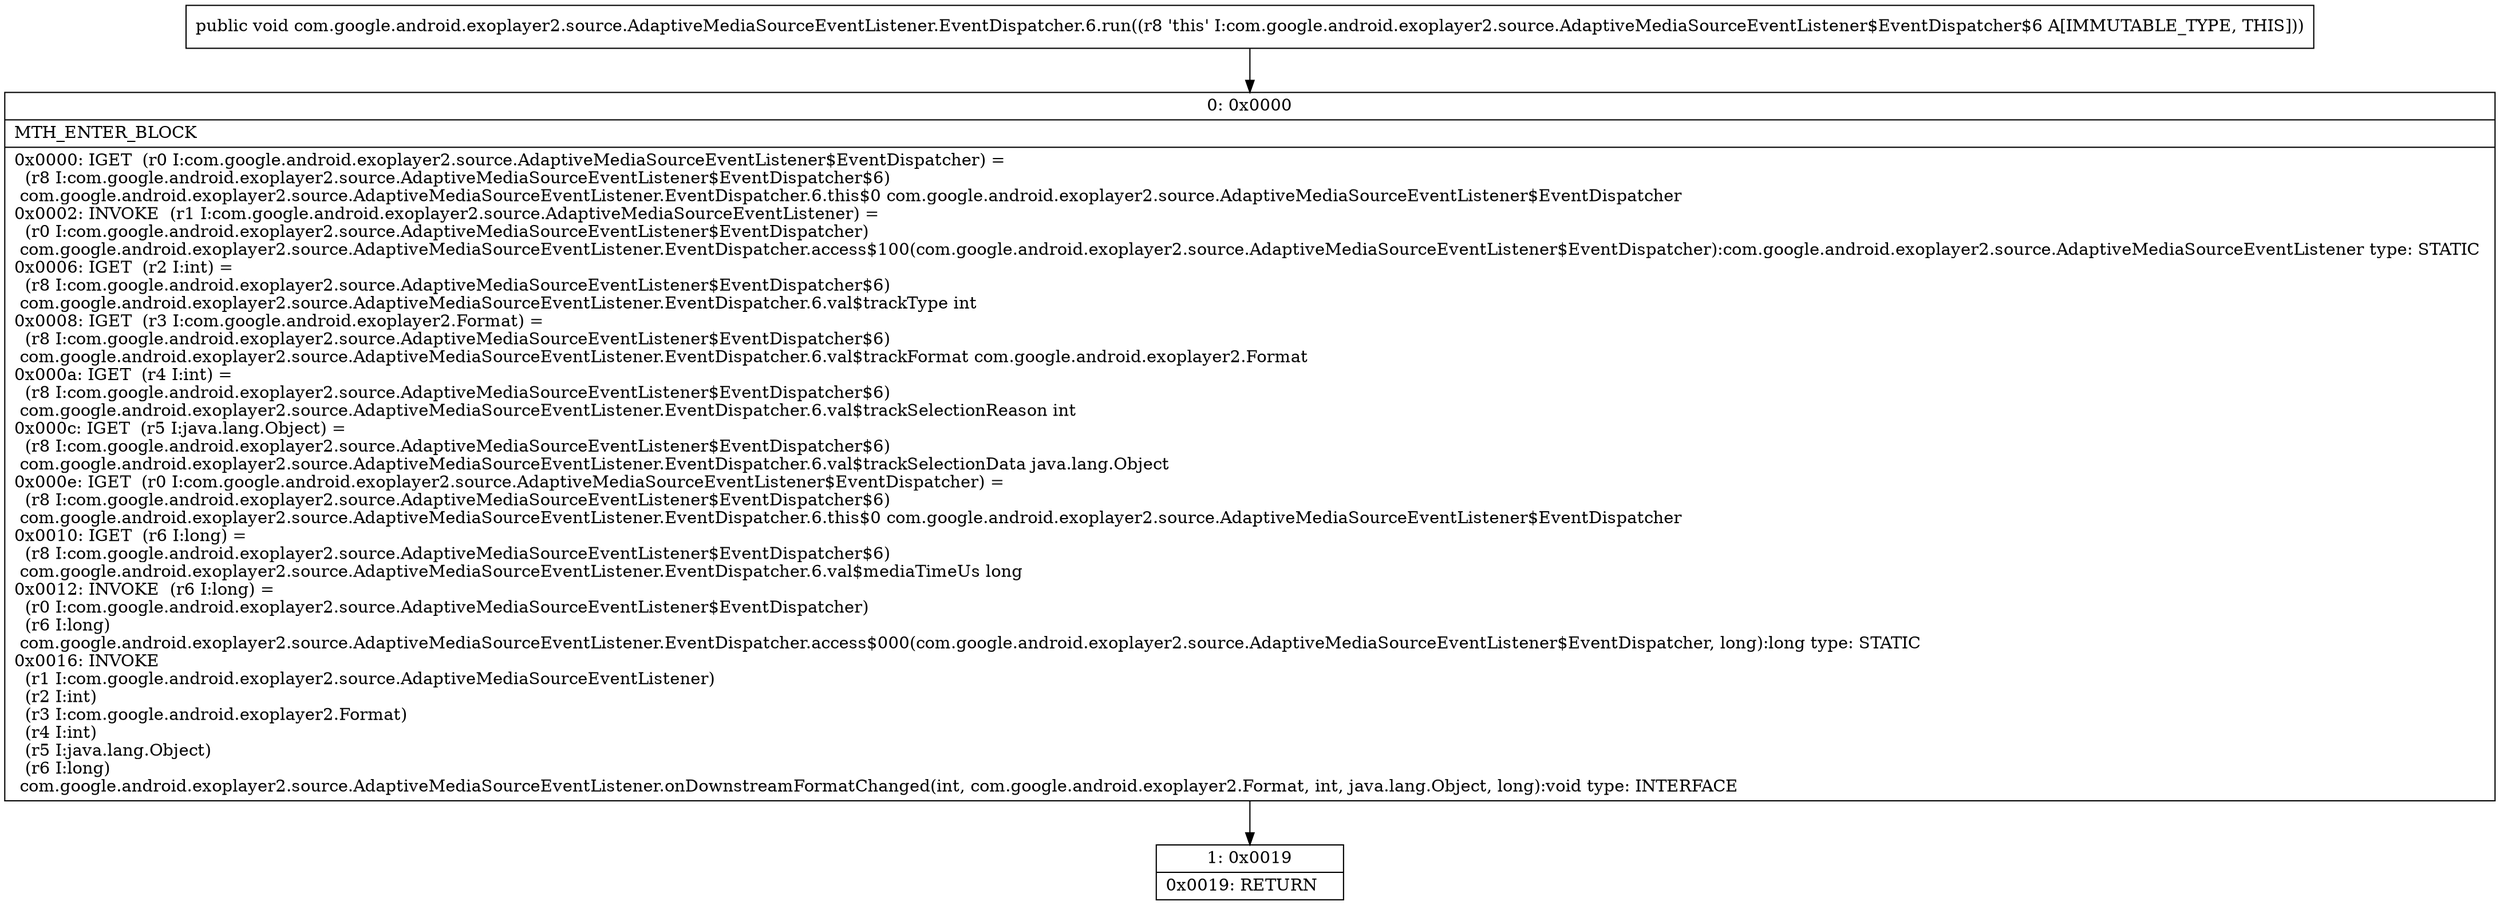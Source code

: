 digraph "CFG forcom.google.android.exoplayer2.source.AdaptiveMediaSourceEventListener.EventDispatcher.6.run()V" {
Node_0 [shape=record,label="{0\:\ 0x0000|MTH_ENTER_BLOCK\l|0x0000: IGET  (r0 I:com.google.android.exoplayer2.source.AdaptiveMediaSourceEventListener$EventDispatcher) = \l  (r8 I:com.google.android.exoplayer2.source.AdaptiveMediaSourceEventListener$EventDispatcher$6)\l com.google.android.exoplayer2.source.AdaptiveMediaSourceEventListener.EventDispatcher.6.this$0 com.google.android.exoplayer2.source.AdaptiveMediaSourceEventListener$EventDispatcher \l0x0002: INVOKE  (r1 I:com.google.android.exoplayer2.source.AdaptiveMediaSourceEventListener) = \l  (r0 I:com.google.android.exoplayer2.source.AdaptiveMediaSourceEventListener$EventDispatcher)\l com.google.android.exoplayer2.source.AdaptiveMediaSourceEventListener.EventDispatcher.access$100(com.google.android.exoplayer2.source.AdaptiveMediaSourceEventListener$EventDispatcher):com.google.android.exoplayer2.source.AdaptiveMediaSourceEventListener type: STATIC \l0x0006: IGET  (r2 I:int) = \l  (r8 I:com.google.android.exoplayer2.source.AdaptiveMediaSourceEventListener$EventDispatcher$6)\l com.google.android.exoplayer2.source.AdaptiveMediaSourceEventListener.EventDispatcher.6.val$trackType int \l0x0008: IGET  (r3 I:com.google.android.exoplayer2.Format) = \l  (r8 I:com.google.android.exoplayer2.source.AdaptiveMediaSourceEventListener$EventDispatcher$6)\l com.google.android.exoplayer2.source.AdaptiveMediaSourceEventListener.EventDispatcher.6.val$trackFormat com.google.android.exoplayer2.Format \l0x000a: IGET  (r4 I:int) = \l  (r8 I:com.google.android.exoplayer2.source.AdaptiveMediaSourceEventListener$EventDispatcher$6)\l com.google.android.exoplayer2.source.AdaptiveMediaSourceEventListener.EventDispatcher.6.val$trackSelectionReason int \l0x000c: IGET  (r5 I:java.lang.Object) = \l  (r8 I:com.google.android.exoplayer2.source.AdaptiveMediaSourceEventListener$EventDispatcher$6)\l com.google.android.exoplayer2.source.AdaptiveMediaSourceEventListener.EventDispatcher.6.val$trackSelectionData java.lang.Object \l0x000e: IGET  (r0 I:com.google.android.exoplayer2.source.AdaptiveMediaSourceEventListener$EventDispatcher) = \l  (r8 I:com.google.android.exoplayer2.source.AdaptiveMediaSourceEventListener$EventDispatcher$6)\l com.google.android.exoplayer2.source.AdaptiveMediaSourceEventListener.EventDispatcher.6.this$0 com.google.android.exoplayer2.source.AdaptiveMediaSourceEventListener$EventDispatcher \l0x0010: IGET  (r6 I:long) = \l  (r8 I:com.google.android.exoplayer2.source.AdaptiveMediaSourceEventListener$EventDispatcher$6)\l com.google.android.exoplayer2.source.AdaptiveMediaSourceEventListener.EventDispatcher.6.val$mediaTimeUs long \l0x0012: INVOKE  (r6 I:long) = \l  (r0 I:com.google.android.exoplayer2.source.AdaptiveMediaSourceEventListener$EventDispatcher)\l  (r6 I:long)\l com.google.android.exoplayer2.source.AdaptiveMediaSourceEventListener.EventDispatcher.access$000(com.google.android.exoplayer2.source.AdaptiveMediaSourceEventListener$EventDispatcher, long):long type: STATIC \l0x0016: INVOKE  \l  (r1 I:com.google.android.exoplayer2.source.AdaptiveMediaSourceEventListener)\l  (r2 I:int)\l  (r3 I:com.google.android.exoplayer2.Format)\l  (r4 I:int)\l  (r5 I:java.lang.Object)\l  (r6 I:long)\l com.google.android.exoplayer2.source.AdaptiveMediaSourceEventListener.onDownstreamFormatChanged(int, com.google.android.exoplayer2.Format, int, java.lang.Object, long):void type: INTERFACE \l}"];
Node_1 [shape=record,label="{1\:\ 0x0019|0x0019: RETURN   \l}"];
MethodNode[shape=record,label="{public void com.google.android.exoplayer2.source.AdaptiveMediaSourceEventListener.EventDispatcher.6.run((r8 'this' I:com.google.android.exoplayer2.source.AdaptiveMediaSourceEventListener$EventDispatcher$6 A[IMMUTABLE_TYPE, THIS])) }"];
MethodNode -> Node_0;
Node_0 -> Node_1;
}

